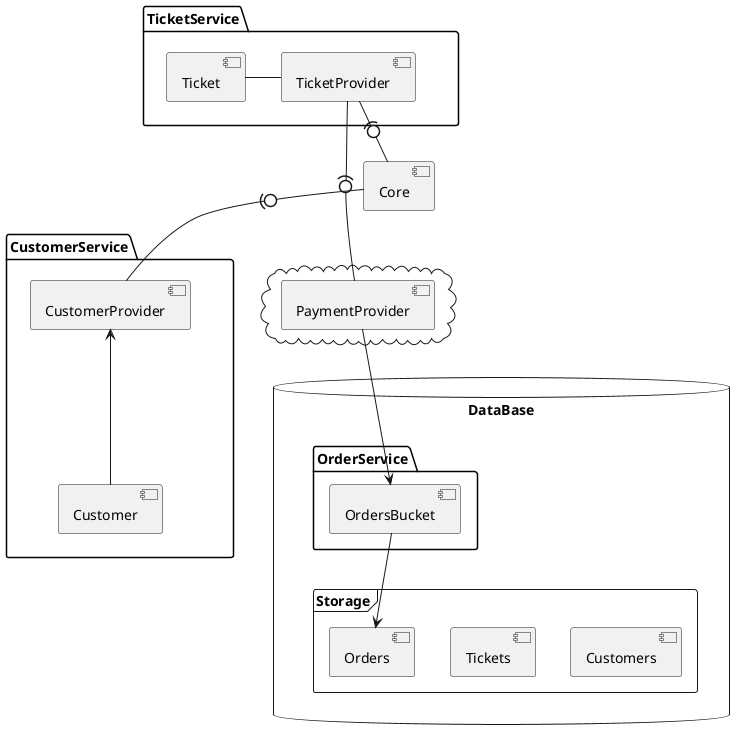 @startuml
'https://plantuml.com/component-diagram


database "DataBase" {
  folder "OrderService" {
    [OrdersBucket]
  }

frame "Storage" {
    [Customers]
    [Tickets]
    [Orders]
  }
}
package "TicketService" {
   [Ticket] - [TicketProvider]
}
[Core] -[hidden]u-> [TicketService]
package "CustomerService" {
  [CustomerProvider]  <-d-  [Customer]
  '[CustomerProvider] --> '
}

cloud  {
  [PaymentProvider]
}



  [OrdersBucket] --> [Orders]
  [DataBase] -[hidden]u-> [CustomerService]
  [DataBase] -[hidden]r-> [TicketService]
[TicketProvider] --(0- [PaymentProvider]
[TicketProvider] --(0- [Core]
[Core] -0)- [CustomerProvider]
[PaymentProvider] --> [OrdersBucket]


@enduml